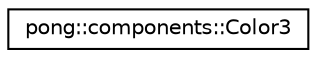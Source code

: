 digraph "Graphical Class Hierarchy"
{
 // LATEX_PDF_SIZE
  edge [fontname="Helvetica",fontsize="10",labelfontname="Helvetica",labelfontsize="10"];
  node [fontname="Helvetica",fontsize="10",shape=record];
  rankdir="LR";
  Node0 [label="pong::components::Color3",height=0.2,width=0.4,color="black", fillcolor="white", style="filled",URL="$structpong_1_1components_1_1_color3.html",tooltip="RGB Color component."];
}
